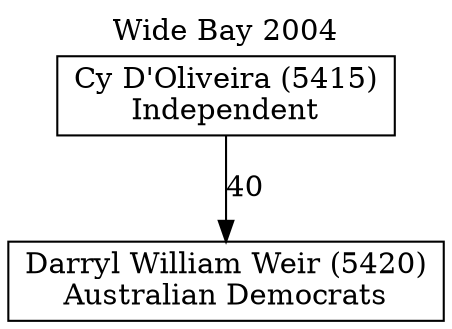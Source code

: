 // House preference flow
digraph "Darryl William Weir (5420)_Wide Bay_2004" {
	graph [label="Wide Bay 2004" labelloc=t mclimit=10]
	node [shape=box]
	"Darryl William Weir (5420)" [label="Darryl William Weir (5420)
Australian Democrats"]
	"Cy D'Oliveira (5415)" [label="Cy D'Oliveira (5415)
Independent"]
	"Cy D'Oliveira (5415)" -> "Darryl William Weir (5420)" [label=40]
}
